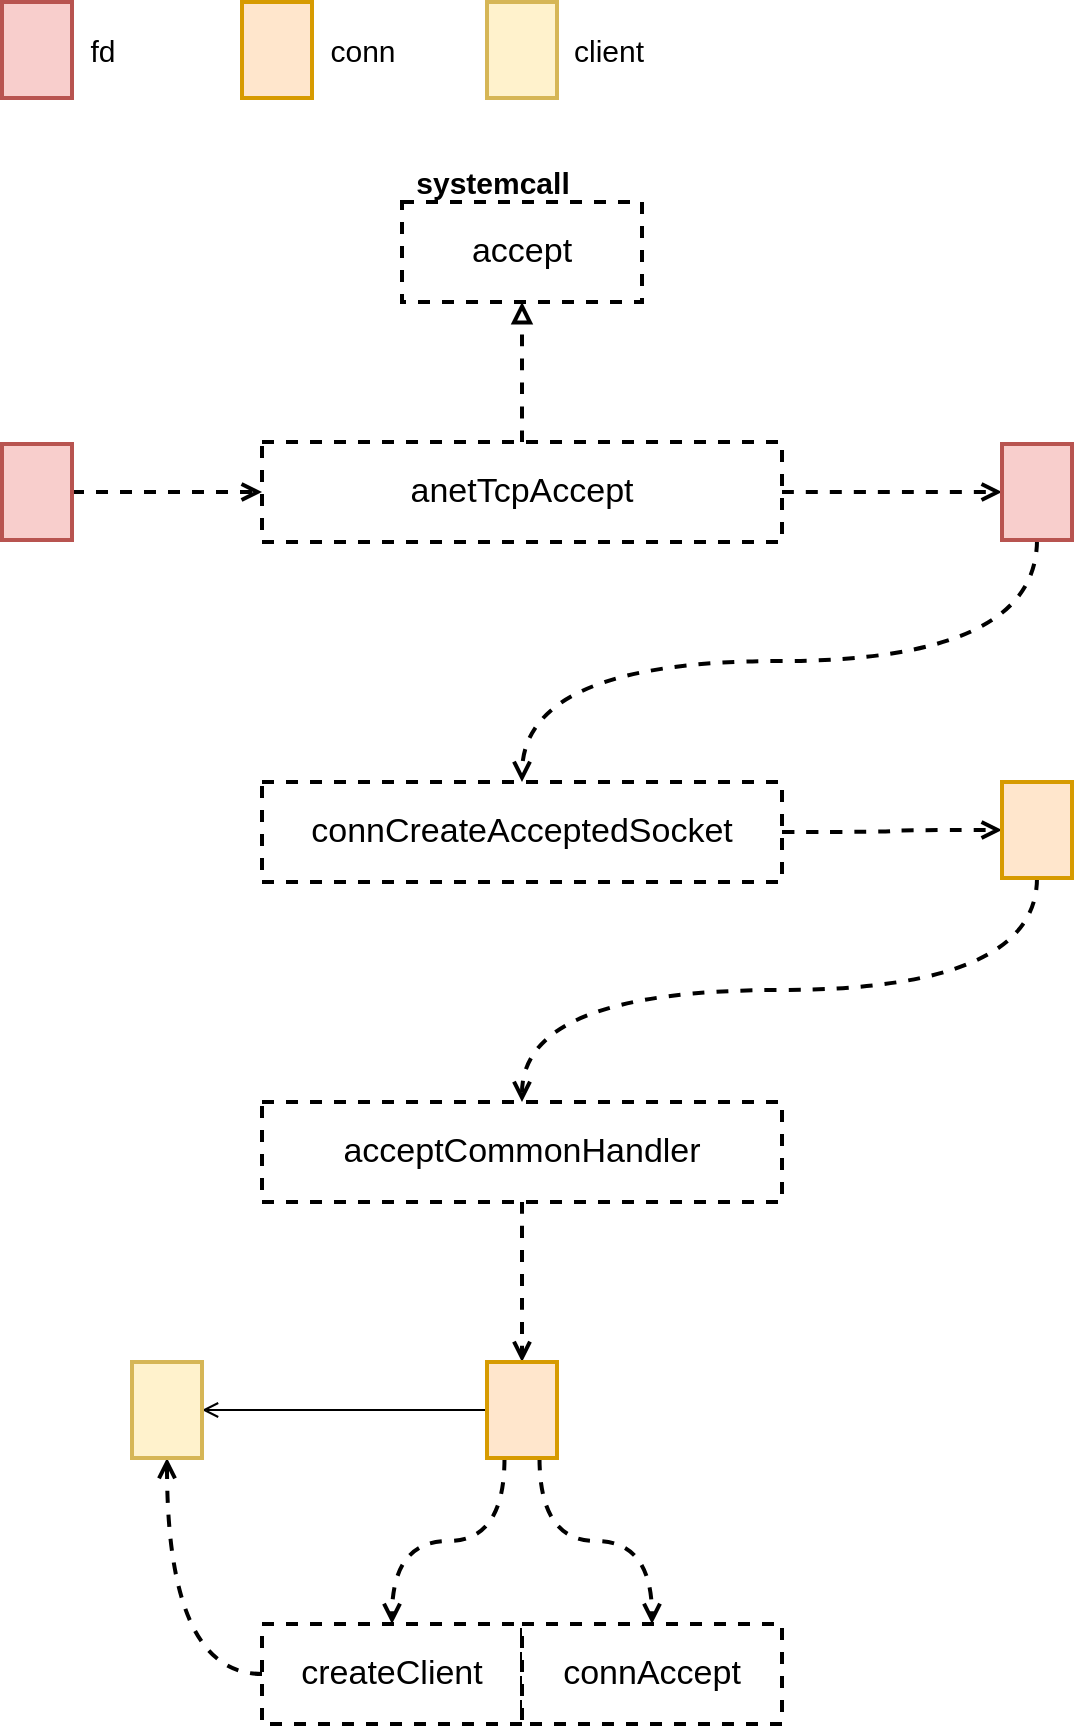 <mxfile version="15.4.0" type="device" pages="2"><diagram id="hQUInIKZzDWLKn0PclvA" name="第 1 页"><mxGraphModel dx="2062" dy="1174" grid="1" gridSize="10" guides="1" tooltips="1" connect="1" arrows="1" fold="1" page="1" pageScale="1" pageWidth="827" pageHeight="1169" math="0" shadow="0"><root><mxCell id="0"/><mxCell id="1" parent="0"/><mxCell id="aUJ3FOtm8lzxaxuOfDjb-11" value="" style="edgeStyle=orthogonalEdgeStyle;curved=1;rounded=0;orthogonalLoop=1;jettySize=auto;html=1;dashed=1;endArrow=open;endFill=0;strokeWidth=2;" edge="1" parent="1" source="aUJ3FOtm8lzxaxuOfDjb-1" target="aUJ3FOtm8lzxaxuOfDjb-10"><mxGeometry relative="1" as="geometry"/></mxCell><mxCell id="aUJ3FOtm8lzxaxuOfDjb-25" style="edgeStyle=orthogonalEdgeStyle;curved=1;rounded=0;orthogonalLoop=1;jettySize=auto;html=1;exitX=0.5;exitY=0;exitDx=0;exitDy=0;entryX=0.5;entryY=1;entryDx=0;entryDy=0;dashed=1;fontSize=15;endArrow=block;endFill=0;strokeWidth=2;" edge="1" parent="1" source="aUJ3FOtm8lzxaxuOfDjb-1" target="aUJ3FOtm8lzxaxuOfDjb-24"><mxGeometry relative="1" as="geometry"/></mxCell><mxCell id="aUJ3FOtm8lzxaxuOfDjb-1" value="anetTcpAccept" style="rounded=0;whiteSpace=wrap;html=1;fontSize=17;strokeColor=default;strokeWidth=2;fillColor=default;dashed=1;" vertex="1" parent="1"><mxGeometry x="200" y="530" width="260" height="50" as="geometry"/></mxCell><mxCell id="aUJ3FOtm8lzxaxuOfDjb-13" style="edgeStyle=orthogonalEdgeStyle;curved=1;rounded=0;orthogonalLoop=1;jettySize=auto;html=1;exitX=1;exitY=0.5;exitDx=0;exitDy=0;entryX=0;entryY=0.5;entryDx=0;entryDy=0;dashed=1;endArrow=open;endFill=0;strokeWidth=2;" edge="1" parent="1" source="aUJ3FOtm8lzxaxuOfDjb-3" target="aUJ3FOtm8lzxaxuOfDjb-6"><mxGeometry relative="1" as="geometry"/></mxCell><mxCell id="aUJ3FOtm8lzxaxuOfDjb-3" value="connCreateAcceptedSocket" style="rounded=0;whiteSpace=wrap;html=1;fontSize=17;strokeColor=default;strokeWidth=2;fillColor=default;dashed=1;" vertex="1" parent="1"><mxGeometry x="200" y="700" width="260" height="50" as="geometry"/></mxCell><mxCell id="aUJ3FOtm8lzxaxuOfDjb-30" style="edgeStyle=orthogonalEdgeStyle;curved=1;rounded=0;orthogonalLoop=1;jettySize=auto;html=1;exitX=0.5;exitY=1;exitDx=0;exitDy=0;dashed=1;fontSize=15;endArrow=open;endFill=0;strokeColor=#000000;strokeWidth=2;" edge="1" parent="1" source="aUJ3FOtm8lzxaxuOfDjb-4" target="aUJ3FOtm8lzxaxuOfDjb-29"><mxGeometry relative="1" as="geometry"/></mxCell><mxCell id="aUJ3FOtm8lzxaxuOfDjb-4" value="acceptCommonHandler" style="rounded=0;whiteSpace=wrap;html=1;fontSize=17;strokeColor=default;strokeWidth=2;fillColor=default;dashed=1;" vertex="1" parent="1"><mxGeometry x="200" y="860" width="260" height="50" as="geometry"/></mxCell><mxCell id="aUJ3FOtm8lzxaxuOfDjb-8" style="edgeStyle=orthogonalEdgeStyle;rounded=0;orthogonalLoop=1;jettySize=auto;html=1;exitX=1;exitY=0.5;exitDx=0;exitDy=0;entryX=0;entryY=0.5;entryDx=0;entryDy=0;dashed=1;endArrow=open;endFill=0;strokeWidth=2;" edge="1" parent="1" source="aUJ3FOtm8lzxaxuOfDjb-5" target="aUJ3FOtm8lzxaxuOfDjb-1"><mxGeometry relative="1" as="geometry"/></mxCell><mxCell id="aUJ3FOtm8lzxaxuOfDjb-5" value="" style="rounded=0;whiteSpace=wrap;html=1;strokeWidth=2;fillColor=#f8cecc;strokeColor=#b85450;" vertex="1" parent="1"><mxGeometry x="70" y="531" width="35" height="48" as="geometry"/></mxCell><mxCell id="aUJ3FOtm8lzxaxuOfDjb-14" style="edgeStyle=orthogonalEdgeStyle;curved=1;rounded=0;orthogonalLoop=1;jettySize=auto;html=1;exitX=0.5;exitY=1;exitDx=0;exitDy=0;entryX=0.5;entryY=0;entryDx=0;entryDy=0;dashed=1;endArrow=open;endFill=0;strokeWidth=2;" edge="1" parent="1" source="aUJ3FOtm8lzxaxuOfDjb-6" target="aUJ3FOtm8lzxaxuOfDjb-4"><mxGeometry relative="1" as="geometry"/></mxCell><mxCell id="aUJ3FOtm8lzxaxuOfDjb-6" value="" style="rounded=0;whiteSpace=wrap;html=1;strokeWidth=2;fillColor=#ffe6cc;strokeColor=#d79b00;" vertex="1" parent="1"><mxGeometry x="570" y="700" width="35" height="48" as="geometry"/></mxCell><mxCell id="aUJ3FOtm8lzxaxuOfDjb-12" style="edgeStyle=orthogonalEdgeStyle;curved=1;rounded=0;orthogonalLoop=1;jettySize=auto;html=1;exitX=0.5;exitY=1;exitDx=0;exitDy=0;entryX=0.5;entryY=0;entryDx=0;entryDy=0;dashed=1;endArrow=open;endFill=0;strokeWidth=2;" edge="1" parent="1" source="aUJ3FOtm8lzxaxuOfDjb-10" target="aUJ3FOtm8lzxaxuOfDjb-3"><mxGeometry relative="1" as="geometry"/></mxCell><mxCell id="aUJ3FOtm8lzxaxuOfDjb-10" value="" style="rounded=0;whiteSpace=wrap;html=1;strokeWidth=2;fillColor=#f8cecc;strokeColor=#b85450;" vertex="1" parent="1"><mxGeometry x="570" y="531" width="35" height="48" as="geometry"/></mxCell><mxCell id="aUJ3FOtm8lzxaxuOfDjb-15" value="" style="rounded=0;whiteSpace=wrap;html=1;strokeWidth=2;fillColor=#f8cecc;strokeColor=#b85450;" vertex="1" parent="1"><mxGeometry x="70" y="310" width="35" height="48" as="geometry"/></mxCell><mxCell id="aUJ3FOtm8lzxaxuOfDjb-16" value="fd" style="text;html=1;align=center;verticalAlign=middle;resizable=0;points=[];autosize=1;strokeColor=none;fillColor=none;fontSize=15;" vertex="1" parent="1"><mxGeometry x="105" y="324" width="30" height="20" as="geometry"/></mxCell><mxCell id="aUJ3FOtm8lzxaxuOfDjb-17" value="" style="rounded=0;whiteSpace=wrap;html=1;strokeWidth=2;fillColor=#ffe6cc;strokeColor=#d79b00;" vertex="1" parent="1"><mxGeometry x="190" y="310" width="35" height="48" as="geometry"/></mxCell><mxCell id="aUJ3FOtm8lzxaxuOfDjb-18" value="conn" style="text;html=1;align=center;verticalAlign=middle;resizable=0;points=[];autosize=1;strokeColor=none;fillColor=none;fontSize=15;" vertex="1" parent="1"><mxGeometry x="225" y="324" width="50" height="20" as="geometry"/></mxCell><mxCell id="aUJ3FOtm8lzxaxuOfDjb-20" value="" style="rounded=0;whiteSpace=wrap;html=1;strokeWidth=2;fontSize=15;fillColor=#fff2cc;strokeColor=#d6b656;" vertex="1" parent="1"><mxGeometry x="312.5" y="310" width="35" height="48" as="geometry"/></mxCell><mxCell id="aUJ3FOtm8lzxaxuOfDjb-21" value="client" style="text;html=1;align=center;verticalAlign=middle;resizable=0;points=[];autosize=1;strokeColor=none;fillColor=none;fontSize=15;" vertex="1" parent="1"><mxGeometry x="347.5" y="324" width="50" height="20" as="geometry"/></mxCell><mxCell id="aUJ3FOtm8lzxaxuOfDjb-24" value="accept" style="rounded=0;whiteSpace=wrap;html=1;fontSize=17;strokeColor=default;strokeWidth=2;fillColor=default;dashed=1;" vertex="1" parent="1"><mxGeometry x="270" y="410" width="120" height="50" as="geometry"/></mxCell><mxCell id="aUJ3FOtm8lzxaxuOfDjb-28" value="systemcall" style="text;html=1;align=center;verticalAlign=middle;resizable=0;points=[];autosize=1;strokeColor=none;fillColor=none;fontSize=15;fontStyle=1" vertex="1" parent="1"><mxGeometry x="270" y="390" width="90" height="20" as="geometry"/></mxCell><mxCell id="aUJ3FOtm8lzxaxuOfDjb-32" style="edgeStyle=orthogonalEdgeStyle;curved=1;rounded=0;orthogonalLoop=1;jettySize=auto;html=1;exitX=0.25;exitY=1;exitDx=0;exitDy=0;entryX=0.5;entryY=0;entryDx=0;entryDy=0;dashed=1;fontSize=15;endArrow=open;endFill=0;strokeColor=#000000;strokeWidth=2;" edge="1" parent="1" source="aUJ3FOtm8lzxaxuOfDjb-29" target="aUJ3FOtm8lzxaxuOfDjb-31"><mxGeometry relative="1" as="geometry"/></mxCell><mxCell id="aUJ3FOtm8lzxaxuOfDjb-39" style="edgeStyle=orthogonalEdgeStyle;curved=1;rounded=0;orthogonalLoop=1;jettySize=auto;html=1;exitX=0.75;exitY=1;exitDx=0;exitDy=0;entryX=0.5;entryY=0;entryDx=0;entryDy=0;fontSize=15;endArrow=open;endFill=0;strokeColor=#000000;strokeWidth=2;dashed=1;" edge="1" parent="1" source="aUJ3FOtm8lzxaxuOfDjb-29" target="aUJ3FOtm8lzxaxuOfDjb-37"><mxGeometry relative="1" as="geometry"/></mxCell><mxCell id="aUJ3FOtm8lzxaxuOfDjb-43" style="edgeStyle=orthogonalEdgeStyle;curved=1;rounded=0;orthogonalLoop=1;jettySize=auto;html=1;exitX=0;exitY=0.5;exitDx=0;exitDy=0;entryX=1;entryY=0.5;entryDx=0;entryDy=0;fontSize=15;endArrow=open;endFill=0;strokeColor=#000000;strokeWidth=1;" edge="1" parent="1" source="aUJ3FOtm8lzxaxuOfDjb-29" target="aUJ3FOtm8lzxaxuOfDjb-33"><mxGeometry relative="1" as="geometry"/></mxCell><mxCell id="aUJ3FOtm8lzxaxuOfDjb-29" value="" style="rounded=0;whiteSpace=wrap;html=1;strokeWidth=2;fillColor=#ffe6cc;strokeColor=#d79b00;" vertex="1" parent="1"><mxGeometry x="312.5" y="990" width="35" height="48" as="geometry"/></mxCell><mxCell id="aUJ3FOtm8lzxaxuOfDjb-40" style="edgeStyle=orthogonalEdgeStyle;curved=1;rounded=0;orthogonalLoop=1;jettySize=auto;html=1;exitX=0;exitY=0.5;exitDx=0;exitDy=0;entryX=0.5;entryY=1;entryDx=0;entryDy=0;dashed=1;fontSize=15;endArrow=open;endFill=0;strokeColor=#000000;strokeWidth=2;" edge="1" parent="1" source="aUJ3FOtm8lzxaxuOfDjb-31" target="aUJ3FOtm8lzxaxuOfDjb-33"><mxGeometry relative="1" as="geometry"/></mxCell><mxCell id="aUJ3FOtm8lzxaxuOfDjb-31" value="createClient" style="rounded=0;whiteSpace=wrap;html=1;fontSize=17;strokeColor=default;strokeWidth=2;fillColor=default;dashed=1;" vertex="1" parent="1"><mxGeometry x="200" y="1121" width="130" height="50" as="geometry"/></mxCell><mxCell id="aUJ3FOtm8lzxaxuOfDjb-33" value="" style="rounded=0;whiteSpace=wrap;html=1;strokeWidth=2;fontSize=15;fillColor=#fff2cc;strokeColor=#d6b656;" vertex="1" parent="1"><mxGeometry x="135" y="990" width="35" height="48" as="geometry"/></mxCell><mxCell id="aUJ3FOtm8lzxaxuOfDjb-37" value="connAccept" style="rounded=0;whiteSpace=wrap;html=1;fontSize=17;strokeColor=default;strokeWidth=2;fillColor=default;dashed=1;" vertex="1" parent="1"><mxGeometry x="330" y="1121" width="130" height="50" as="geometry"/></mxCell></root></mxGraphModel></diagram><diagram id="mBbaSGn50CsNHH_5UFZn" name="第 2 页"><mxGraphModel dx="2062" dy="1174" grid="1" gridSize="10" guides="1" tooltips="1" connect="1" arrows="1" fold="1" page="1" pageScale="1" pageWidth="827" pageHeight="1169" math="0" shadow="0"><root><mxCell id="6EbdWPP2a0Ofn6uaUM9U-0"/><mxCell id="6EbdWPP2a0Ofn6uaUM9U-1" parent="6EbdWPP2a0Ofn6uaUM9U-0"/><mxCell id="w4AzAuH4DYZYAYi_JrZY-5" value="II. Accept" style="edgeStyle=orthogonalEdgeStyle;curved=1;rounded=0;orthogonalLoop=1;jettySize=auto;html=1;exitX=0.5;exitY=1;exitDx=0;exitDy=0;entryX=0.5;entryY=0;entryDx=0;entryDy=0;fontSize=15;endArrow=open;endFill=0;strokeColor=#EA6B66;strokeWidth=2;dashed=1;fontStyle=1;fontColor=#EA6B66;" edge="1" parent="6EbdWPP2a0Ofn6uaUM9U-1" source="0NJ7RBbewrj6bquaCpMP-1" target="0NJ7RBbewrj6bquaCpMP-6"><mxGeometry relative="1" as="geometry"/></mxCell><mxCell id="0NJ7RBbewrj6bquaCpMP-1" value="ipfd" style="rounded=0;whiteSpace=wrap;html=1;strokeWidth=2;fontSize=17;fillColor=#f8cecc;strokeColor=#b85450;" vertex="1" parent="6EbdWPP2a0Ofn6uaUM9U-1"><mxGeometry x="844" y="480" width="35" height="48" as="geometry"/></mxCell><mxCell id="w4AzAuH4DYZYAYi_JrZY-31" value="I. fired" style="edgeStyle=orthogonalEdgeStyle;curved=1;rounded=0;orthogonalLoop=1;jettySize=auto;html=1;exitX=1;exitY=0.5;exitDx=0;exitDy=0;entryX=0;entryY=0.5;entryDx=0;entryDy=0;dashed=1;fontSize=15;fontColor=#EA6B66;endArrow=open;endFill=0;strokeColor=#EA6B66;strokeWidth=2;fontStyle=1" edge="1" parent="6EbdWPP2a0Ofn6uaUM9U-1" source="0NJ7RBbewrj6bquaCpMP-3" target="0NJ7RBbewrj6bquaCpMP-1"><mxGeometry relative="1" as="geometry"/></mxCell><mxCell id="w4AzAuH4DYZYAYi_JrZY-41" value="I. fired" style="edgeStyle=orthogonalEdgeStyle;curved=1;rounded=0;orthogonalLoop=1;jettySize=auto;html=1;exitX=0.75;exitY=1;exitDx=0;exitDy=0;fontSize=15;fontColor=#7EA6E0;endArrow=open;endFill=0;strokeColor=#7EA6E0;strokeWidth=2;entryX=0;entryY=0.25;entryDx=0;entryDy=0;dashed=1;fontStyle=1" edge="1" parent="6EbdWPP2a0Ofn6uaUM9U-1" source="0NJ7RBbewrj6bquaCpMP-3" target="0NJ7RBbewrj6bquaCpMP-6"><mxGeometry x="0.14" y="15" relative="1" as="geometry"><mxPoint x="754" y="610" as="targetPoint"/><mxPoint as="offset"/></mxGeometry></mxCell><mxCell id="0NJ7RBbewrj6bquaCpMP-3" value="EventLoop" style="rounded=0;whiteSpace=wrap;html=1;strokeWidth=2;fontSize=17;fillColor=#f5f5f5;strokeColor=#666666;fontColor=#333333;" vertex="1" parent="6EbdWPP2a0Ofn6uaUM9U-1"><mxGeometry x="474" y="480" width="140" height="48" as="geometry"/></mxCell><mxCell id="w4AzAuH4DYZYAYi_JrZY-10" value="III. connCreateAcceptedSocket" style="edgeStyle=orthogonalEdgeStyle;curved=1;rounded=0;orthogonalLoop=1;jettySize=auto;html=1;exitX=0.5;exitY=1;exitDx=0;exitDy=0;dashed=1;fontSize=15;endArrow=open;endFill=0;strokeColor=#EA6B66;strokeWidth=2;fontStyle=1;fontColor=#EA6B66;" edge="1" parent="6EbdWPP2a0Ofn6uaUM9U-1" source="0NJ7RBbewrj6bquaCpMP-6" target="0NJ7RBbewrj6bquaCpMP-8"><mxGeometry relative="1" as="geometry"><mxPoint as="offset"/></mxGeometry></mxCell><mxCell id="w4AzAuH4DYZYAYi_JrZY-37" value="V" style="edgeStyle=orthogonalEdgeStyle;curved=1;rounded=0;orthogonalLoop=1;jettySize=auto;html=1;exitX=0;exitY=0.5;exitDx=0;exitDy=0;fontSize=15;fontColor=#EA6B66;endArrow=open;endFill=0;strokeColor=#EA6B66;strokeWidth=2;entryX=1;entryY=0.5;entryDx=0;entryDy=0;dashed=1;fontStyle=1" edge="1" parent="6EbdWPP2a0Ofn6uaUM9U-1" source="0NJ7RBbewrj6bquaCpMP-6" target="w4AzAuH4DYZYAYi_JrZY-21"><mxGeometry relative="1" as="geometry"><mxPoint x="654" y="650" as="targetPoint"/></mxGeometry></mxCell><mxCell id="w4AzAuH4DYZYAYi_JrZY-42" value="II. call" style="edgeStyle=orthogonalEdgeStyle;curved=1;rounded=0;orthogonalLoop=1;jettySize=auto;html=1;exitX=0;exitY=0.75;exitDx=0;exitDy=0;entryX=0.75;entryY=0;entryDx=0;entryDy=0;dashed=1;fontSize=15;fontColor=#7EA6E0;endArrow=open;endFill=0;strokeColor=#7EA6E0;strokeWidth=2;fontStyle=1" edge="1" parent="6EbdWPP2a0Ofn6uaUM9U-1" source="0NJ7RBbewrj6bquaCpMP-6" target="0NJ7RBbewrj6bquaCpMP-20"><mxGeometry x="-0.114" y="21" relative="1" as="geometry"><mxPoint as="offset"/></mxGeometry></mxCell><mxCell id="0NJ7RBbewrj6bquaCpMP-6" value="cfd" style="rounded=0;whiteSpace=wrap;html=1;strokeWidth=2;fontSize=17;fillColor=#f8cecc;strokeColor=#b85450;" vertex="1" parent="6EbdWPP2a0Ofn6uaUM9U-1"><mxGeometry x="844" y="623" width="35" height="48" as="geometry"/></mxCell><mxCell id="w4AzAuH4DYZYAYi_JrZY-12" value="IV. createClient" style="edgeStyle=orthogonalEdgeStyle;curved=1;rounded=0;orthogonalLoop=1;jettySize=auto;html=1;exitX=0.5;exitY=1;exitDx=0;exitDy=0;entryX=0.5;entryY=0;entryDx=0;entryDy=0;dashed=1;fontSize=15;endArrow=open;endFill=0;strokeColor=#EA6B66;strokeWidth=2;fontStyle=1;fillColor=#f8cecc;fontColor=#EA6B66;" edge="1" parent="6EbdWPP2a0Ofn6uaUM9U-1" source="0NJ7RBbewrj6bquaCpMP-8" target="0NJ7RBbewrj6bquaCpMP-11"><mxGeometry relative="1" as="geometry"/></mxCell><mxCell id="w4AzAuH4DYZYAYi_JrZY-36" value="type" style="edgeStyle=orthogonalEdgeStyle;curved=1;rounded=0;orthogonalLoop=1;jettySize=auto;html=1;exitX=0;exitY=0.5;exitDx=0;exitDy=0;entryX=1;entryY=0.5;entryDx=0;entryDy=0;fontSize=15;fontColor=default;endArrow=open;endFill=0;strokeColor=default;strokeWidth=1;" edge="1" parent="6EbdWPP2a0Ofn6uaUM9U-1" source="0NJ7RBbewrj6bquaCpMP-8" target="0NJ7RBbewrj6bquaCpMP-10"><mxGeometry relative="1" as="geometry"/></mxCell><mxCell id="0NJ7RBbewrj6bquaCpMP-8" value="" style="rounded=0;whiteSpace=wrap;html=1;strokeWidth=2;fontSize=17;fillColor=#ffe6cc;strokeColor=#d79b00;" vertex="1" parent="6EbdWPP2a0Ofn6uaUM9U-1"><mxGeometry x="844" y="890" width="35" height="48" as="geometry"/></mxCell><mxCell id="w4AzAuH4DYZYAYi_JrZY-17" value="set_read_handler" style="edgeStyle=orthogonalEdgeStyle;curved=1;rounded=0;orthogonalLoop=1;jettySize=auto;html=1;exitX=0.5;exitY=1;exitDx=0;exitDy=0;entryX=0.5;entryY=0;entryDx=0;entryDy=0;fontSize=15;endArrow=open;endFill=0;strokeColor=#000000;strokeWidth=1;" edge="1" parent="6EbdWPP2a0Ofn6uaUM9U-1" source="0NJ7RBbewrj6bquaCpMP-10" target="0NJ7RBbewrj6bquaCpMP-15"><mxGeometry relative="1" as="geometry"/></mxCell><mxCell id="w4AzAuH4DYZYAYi_JrZY-38" value="ae_handler" style="edgeStyle=orthogonalEdgeStyle;curved=1;rounded=0;orthogonalLoop=1;jettySize=auto;html=1;exitX=0.5;exitY=0;exitDx=0;exitDy=0;fontSize=15;fontColor=default;endArrow=open;endFill=0;strokeColor=default;strokeWidth=1;entryX=0.5;entryY=1;entryDx=0;entryDy=0;" edge="1" parent="6EbdWPP2a0Ofn6uaUM9U-1" source="0NJ7RBbewrj6bquaCpMP-10" target="0NJ7RBbewrj6bquaCpMP-20"><mxGeometry relative="1" as="geometry"><mxPoint x="549" y="840" as="targetPoint"/></mxGeometry></mxCell><mxCell id="0NJ7RBbewrj6bquaCpMP-10" value="CT_Socket" style="rounded=0;whiteSpace=wrap;html=1;strokeWidth=2;fontSize=17;dashed=1;shadow=0;fillColor=#d5e8d4;strokeColor=#82b366;" vertex="1" parent="6EbdWPP2a0Ofn6uaUM9U-1"><mxGeometry x="479" y="890" width="130" height="48" as="geometry"/></mxCell><mxCell id="w4AzAuH4DYZYAYi_JrZY-19" value="V. call" style="edgeStyle=orthogonalEdgeStyle;curved=1;rounded=0;orthogonalLoop=1;jettySize=auto;html=1;exitX=0;exitY=0.5;exitDx=0;exitDy=0;entryX=1;entryY=0.5;entryDx=0;entryDy=0;fontSize=15;endArrow=open;endFill=0;strokeColor=#EA6B66;strokeWidth=2;dashed=1;fontColor=#EA6B66;fontStyle=1" edge="1" parent="6EbdWPP2a0Ofn6uaUM9U-1" source="0NJ7RBbewrj6bquaCpMP-11" target="0NJ7RBbewrj6bquaCpMP-15"><mxGeometry relative="1" as="geometry"/></mxCell><mxCell id="0NJ7RBbewrj6bquaCpMP-11" value="" style="rounded=0;whiteSpace=wrap;html=1;strokeWidth=2;fontSize=17;fillColor=#fff2cc;strokeColor=#d6b656;" vertex="1" parent="6EbdWPP2a0Ofn6uaUM9U-1"><mxGeometry x="844" y="1030" width="35" height="48" as="geometry"/></mxCell><mxCell id="0NJ7RBbewrj6bquaCpMP-15" value="connSocketSetReadHandler" style="rounded=0;whiteSpace=wrap;html=1;strokeWidth=2;fontSize=17;shadow=0;dashed=1;fillColor=#e1d5e7;strokeColor=#9673a6;" vertex="1" parent="6EbdWPP2a0Ofn6uaUM9U-1"><mxGeometry x="419" y="1030" width="250" height="48" as="geometry"/></mxCell><mxCell id="w4AzAuH4DYZYAYi_JrZY-44" value="V" style="edgeStyle=orthogonalEdgeStyle;curved=1;rounded=0;orthogonalLoop=1;jettySize=auto;html=1;exitX=0.5;exitY=1;exitDx=0;exitDy=0;entryX=0;entryY=0.5;entryDx=0;entryDy=0;dashed=1;fontSize=15;fontColor=#EA6B66;endArrow=open;endFill=0;strokeColor=#EA6B66;strokeWidth=2;fontStyle=1" edge="1" parent="6EbdWPP2a0Ofn6uaUM9U-1" source="0NJ7RBbewrj6bquaCpMP-17" target="0NJ7RBbewrj6bquaCpMP-15"><mxGeometry x="0.082" y="24" relative="1" as="geometry"><mxPoint as="offset"/></mxGeometry></mxCell><mxCell id="0NJ7RBbewrj6bquaCpMP-17" value="readQueryFromClient" style="rounded=0;whiteSpace=wrap;html=1;strokeWidth=2;fontSize=17;dashed=1;fillColor=#e1d5e7;strokeColor=#9673a6;" vertex="1" parent="6EbdWPP2a0Ofn6uaUM9U-1"><mxGeometry x="94" y="890" width="250" height="48" as="geometry"/></mxCell><mxCell id="w4AzAuH4DYZYAYi_JrZY-24" value="V" style="edgeStyle=orthogonalEdgeStyle;curved=1;rounded=0;orthogonalLoop=1;jettySize=auto;html=1;dashed=1;fontSize=15;endArrow=open;endFill=0;strokeColor=#EA6B66;strokeWidth=2;fillColor=#f8cecc;fontStyle=1;fontColor=#EA6B66;" edge="1" parent="6EbdWPP2a0Ofn6uaUM9U-1" source="0NJ7RBbewrj6bquaCpMP-20" target="w4AzAuH4DYZYAYi_JrZY-21"><mxGeometry x="-0.091" relative="1" as="geometry"><mxPoint as="offset"/></mxGeometry></mxCell><mxCell id="w4AzAuH4DYZYAYi_JrZY-30" value="III. call" style="edgeStyle=orthogonalEdgeStyle;curved=1;rounded=0;orthogonalLoop=1;jettySize=auto;html=1;exitX=0;exitY=0.5;exitDx=0;exitDy=0;entryX=0.5;entryY=0;entryDx=0;entryDy=0;dashed=1;fontSize=15;fontColor=#7EA6E0;endArrow=open;endFill=0;strokeColor=#6c8ebf;strokeWidth=2;fillColor=#dae8fc;fontStyle=1" edge="1" parent="6EbdWPP2a0Ofn6uaUM9U-1" source="0NJ7RBbewrj6bquaCpMP-20" target="0NJ7RBbewrj6bquaCpMP-17"><mxGeometry x="-0.118" y="26" relative="1" as="geometry"><mxPoint as="offset"/></mxGeometry></mxCell><mxCell id="0NJ7RBbewrj6bquaCpMP-20" value="connSocketEventHandler" style="rounded=0;whiteSpace=wrap;html=1;strokeWidth=2;fontSize=17;shadow=0;dashed=1;fillColor=#e1d5e7;strokeColor=#9673a6;" vertex="1" parent="6EbdWPP2a0Ofn6uaUM9U-1"><mxGeometry x="419" y="760" width="250" height="48" as="geometry"/></mxCell><mxCell id="0NJ7RBbewrj6bquaCpMP-23" value="" style="rounded=0;whiteSpace=wrap;html=1;strokeWidth=2;fontSize=17;fillColor=#f8cecc;strokeColor=#b85450;" vertex="1" parent="6EbdWPP2a0Ofn6uaUM9U-1"><mxGeometry x="360" y="350" width="35" height="48" as="geometry"/></mxCell><mxCell id="0NJ7RBbewrj6bquaCpMP-24" value="fd" style="text;html=1;align=center;verticalAlign=middle;resizable=0;points=[];autosize=1;strokeColor=none;fontColor=#33001A;fontSize=15;" vertex="1" parent="6EbdWPP2a0Ofn6uaUM9U-1"><mxGeometry x="400" y="364" width="30" height="20" as="geometry"/></mxCell><mxCell id="w4AzAuH4DYZYAYi_JrZY-0" value="" style="rounded=0;whiteSpace=wrap;html=1;strokeWidth=2;fillColor=#ffe6cc;strokeColor=#d79b00;" vertex="1" parent="6EbdWPP2a0Ofn6uaUM9U-1"><mxGeometry x="472.5" y="350" width="35" height="48" as="geometry"/></mxCell><mxCell id="w4AzAuH4DYZYAYi_JrZY-1" value="conn" style="text;html=1;align=center;verticalAlign=middle;resizable=0;points=[];autosize=1;strokeColor=none;fillColor=none;fontSize=15;" vertex="1" parent="6EbdWPP2a0Ofn6uaUM9U-1"><mxGeometry x="507.5" y="364" width="50" height="20" as="geometry"/></mxCell><mxCell id="w4AzAuH4DYZYAYi_JrZY-2" value="" style="rounded=0;whiteSpace=wrap;html=1;strokeWidth=2;fontSize=15;fillColor=#fff2cc;strokeColor=#d6b656;" vertex="1" parent="6EbdWPP2a0Ofn6uaUM9U-1"><mxGeometry x="595" y="350" width="35" height="48" as="geometry"/></mxCell><mxCell id="w4AzAuH4DYZYAYi_JrZY-3" value="client" style="text;html=1;align=center;verticalAlign=middle;resizable=0;points=[];autosize=1;strokeColor=none;fillColor=none;fontSize=15;" vertex="1" parent="6EbdWPP2a0Ofn6uaUM9U-1"><mxGeometry x="630" y="364" width="50" height="20" as="geometry"/></mxCell><mxCell id="w4AzAuH4DYZYAYi_JrZY-25" value="V" style="edgeStyle=orthogonalEdgeStyle;curved=1;rounded=0;orthogonalLoop=1;jettySize=auto;html=1;exitX=0.5;exitY=0;exitDx=0;exitDy=0;entryX=0.5;entryY=1;entryDx=0;entryDy=0;dashed=1;fontSize=15;endArrow=open;endFill=0;strokeColor=#EA6B66;strokeWidth=2;fontColor=#EA6B66;fontStyle=1" edge="1" parent="6EbdWPP2a0Ofn6uaUM9U-1" source="w4AzAuH4DYZYAYi_JrZY-21" target="0NJ7RBbewrj6bquaCpMP-3"><mxGeometry relative="1" as="geometry"/></mxCell><mxCell id="w4AzAuH4DYZYAYi_JrZY-21" value="aeFileEvent" style="rounded=0;whiteSpace=wrap;html=1;strokeWidth=2;fontSize=15;fillColor=#f5f5f5;strokeColor=#666666;fontColor=#333333;" vertex="1" parent="6EbdWPP2a0Ofn6uaUM9U-1"><mxGeometry x="474" y="622" width="140" height="50" as="geometry"/></mxCell></root></mxGraphModel></diagram></mxfile>